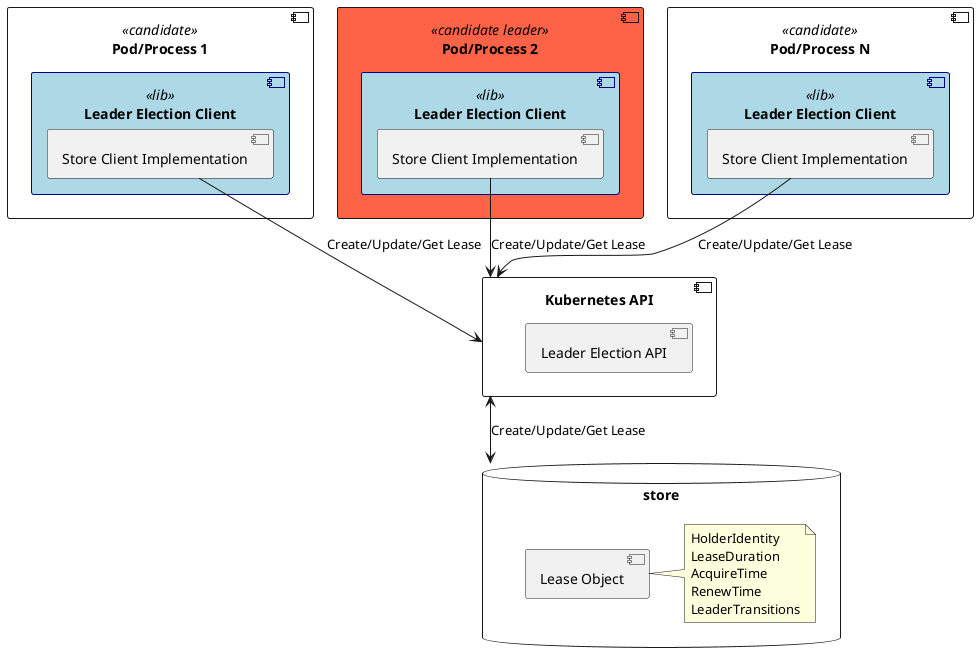 @startuml

skinparam component {
  BackgroundColor<<lib>> LightBlue
  BorderColor<<lib>> DarkBlue
  BackgroundColor<<candidate leader>> Tomato
}


component "Pod/Process 1" as Pod1 <<candidate>> {
  component "Leader Election Client" as Lib1 <<lib>> {
      [Store Client Implementation] as Client1
  }
}

component "Pod/Process 2" as Pod2 <<candidate leader>> {
  component "Leader Election Client" as Lib2 <<lib>> {
      [Store Client Implementation] as Client2
  }
}

component "Pod/Process N" as PodN <<candidate>> {
  component "Leader Election Client" as LibN <<lib>> {
      [Store Client Implementation] as ClientN
  }
}

component "Kubernetes API" as K8sAPI {
  [Leader Election API] as LEAPI
}

database "store" as store {
  [Lease Object] as Lease
  note right of Lease
    HolderIdentity
    LeaseDuration
    AcquireTime
    RenewTime
    LeaderTransitions
  end note
}

Client1 -d-> K8sAPI : Create/Update/Get Lease
Client2 -d-> K8sAPI : Create/Update/Get Lease
ClientN -d-> K8sAPI : Create/Update/Get Lease

K8sAPI <-d-> store : Create/Update/Get Lease

@enduml
